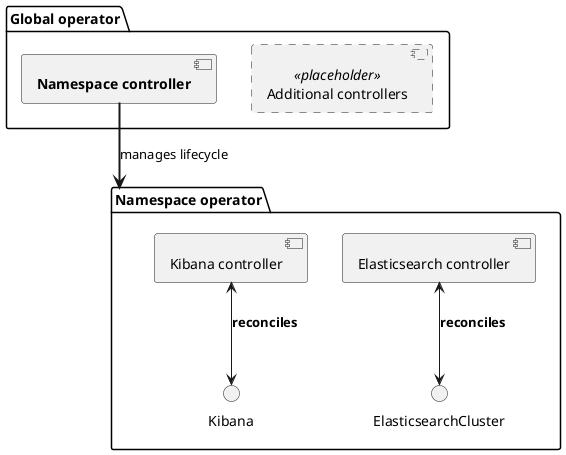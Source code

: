 @startuml
skinparam component {
    BorderStyle<<placeholder>> dashed
}

package "Global operator" {
    [**Namespace controller**] as NamespaceController
    [Additional controllers] <<placeholder>>

    ' Order the namespace controller to the left of the additional controllers
    NamespaceController -[hidden]> [Additional controllers]
}

package "Namespace operator" as NamespaceOperator {
    interface ElasticsearchCluster
    [Elasticsearch controller] <--> ElasticsearchCluster : **reconciles**

    interface Kibana
    [Kibana controller] <--> Kibana : **reconciles**
}

NamespaceController =down=> NamespaceOperator : manages lifecycle
@enduml